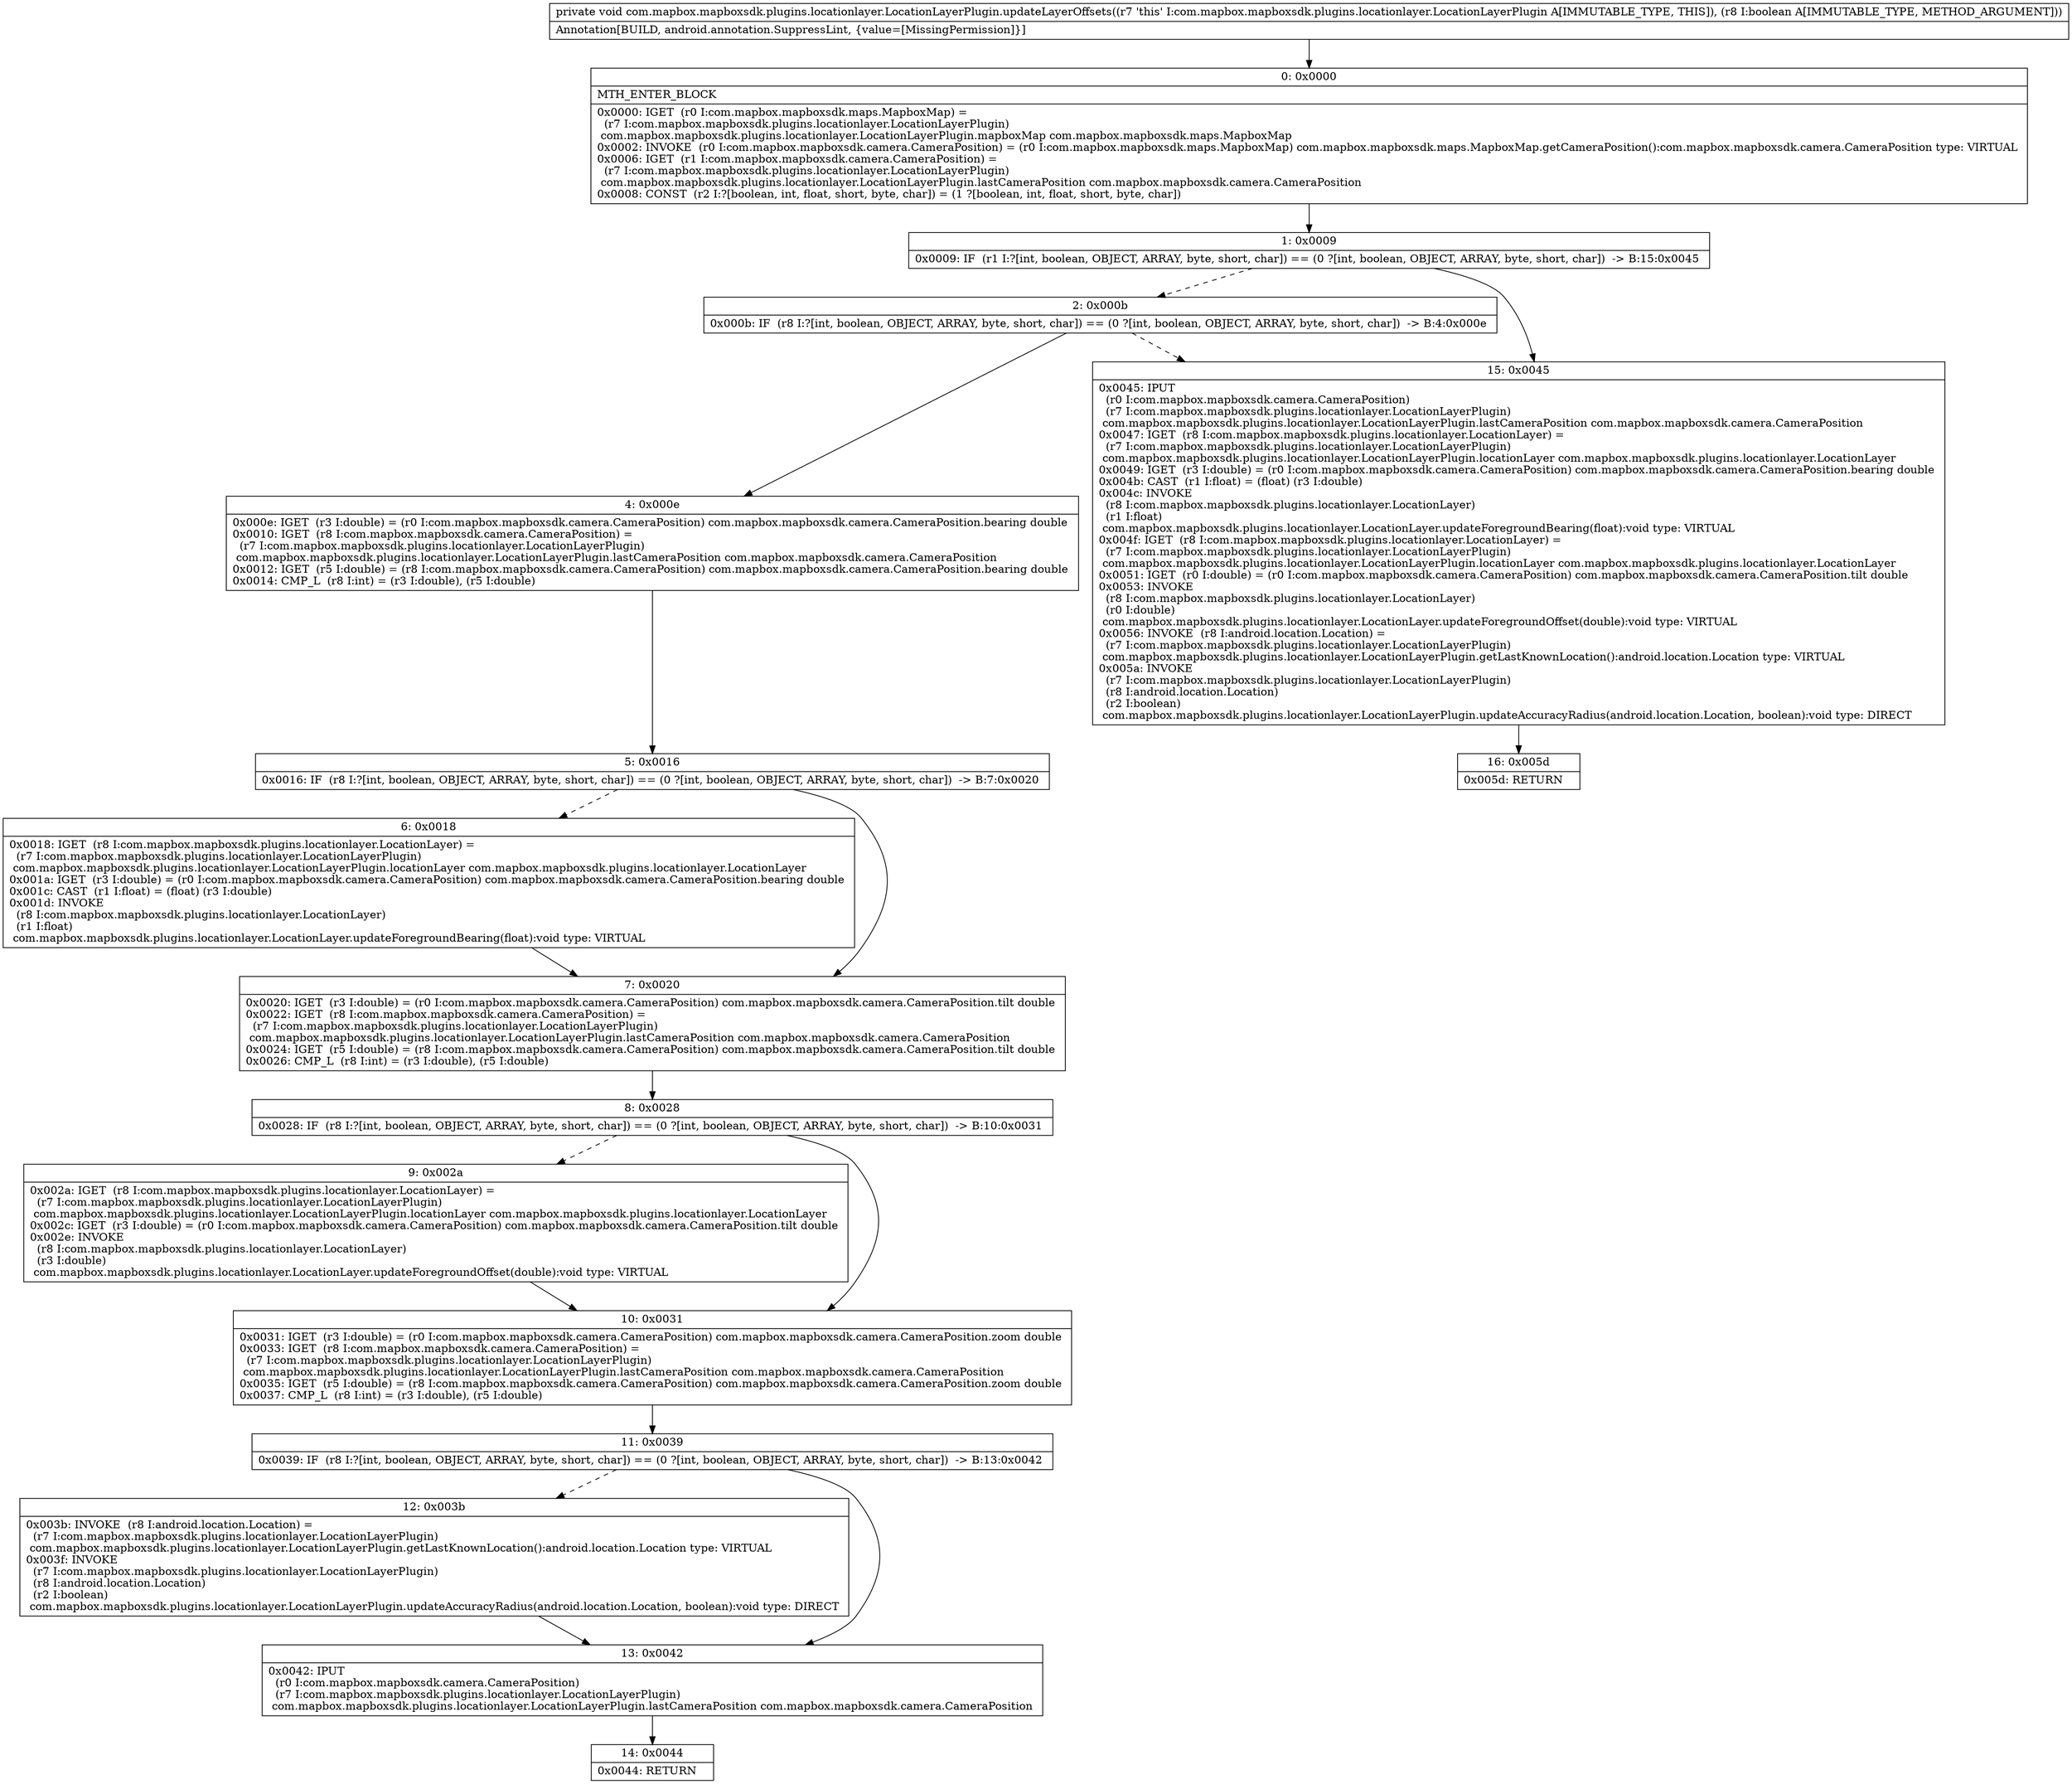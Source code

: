 digraph "CFG forcom.mapbox.mapboxsdk.plugins.locationlayer.LocationLayerPlugin.updateLayerOffsets(Z)V" {
Node_0 [shape=record,label="{0\:\ 0x0000|MTH_ENTER_BLOCK\l|0x0000: IGET  (r0 I:com.mapbox.mapboxsdk.maps.MapboxMap) = \l  (r7 I:com.mapbox.mapboxsdk.plugins.locationlayer.LocationLayerPlugin)\l com.mapbox.mapboxsdk.plugins.locationlayer.LocationLayerPlugin.mapboxMap com.mapbox.mapboxsdk.maps.MapboxMap \l0x0002: INVOKE  (r0 I:com.mapbox.mapboxsdk.camera.CameraPosition) = (r0 I:com.mapbox.mapboxsdk.maps.MapboxMap) com.mapbox.mapboxsdk.maps.MapboxMap.getCameraPosition():com.mapbox.mapboxsdk.camera.CameraPosition type: VIRTUAL \l0x0006: IGET  (r1 I:com.mapbox.mapboxsdk.camera.CameraPosition) = \l  (r7 I:com.mapbox.mapboxsdk.plugins.locationlayer.LocationLayerPlugin)\l com.mapbox.mapboxsdk.plugins.locationlayer.LocationLayerPlugin.lastCameraPosition com.mapbox.mapboxsdk.camera.CameraPosition \l0x0008: CONST  (r2 I:?[boolean, int, float, short, byte, char]) = (1 ?[boolean, int, float, short, byte, char]) \l}"];
Node_1 [shape=record,label="{1\:\ 0x0009|0x0009: IF  (r1 I:?[int, boolean, OBJECT, ARRAY, byte, short, char]) == (0 ?[int, boolean, OBJECT, ARRAY, byte, short, char])  \-\> B:15:0x0045 \l}"];
Node_2 [shape=record,label="{2\:\ 0x000b|0x000b: IF  (r8 I:?[int, boolean, OBJECT, ARRAY, byte, short, char]) == (0 ?[int, boolean, OBJECT, ARRAY, byte, short, char])  \-\> B:4:0x000e \l}"];
Node_4 [shape=record,label="{4\:\ 0x000e|0x000e: IGET  (r3 I:double) = (r0 I:com.mapbox.mapboxsdk.camera.CameraPosition) com.mapbox.mapboxsdk.camera.CameraPosition.bearing double \l0x0010: IGET  (r8 I:com.mapbox.mapboxsdk.camera.CameraPosition) = \l  (r7 I:com.mapbox.mapboxsdk.plugins.locationlayer.LocationLayerPlugin)\l com.mapbox.mapboxsdk.plugins.locationlayer.LocationLayerPlugin.lastCameraPosition com.mapbox.mapboxsdk.camera.CameraPosition \l0x0012: IGET  (r5 I:double) = (r8 I:com.mapbox.mapboxsdk.camera.CameraPosition) com.mapbox.mapboxsdk.camera.CameraPosition.bearing double \l0x0014: CMP_L  (r8 I:int) = (r3 I:double), (r5 I:double) \l}"];
Node_5 [shape=record,label="{5\:\ 0x0016|0x0016: IF  (r8 I:?[int, boolean, OBJECT, ARRAY, byte, short, char]) == (0 ?[int, boolean, OBJECT, ARRAY, byte, short, char])  \-\> B:7:0x0020 \l}"];
Node_6 [shape=record,label="{6\:\ 0x0018|0x0018: IGET  (r8 I:com.mapbox.mapboxsdk.plugins.locationlayer.LocationLayer) = \l  (r7 I:com.mapbox.mapboxsdk.plugins.locationlayer.LocationLayerPlugin)\l com.mapbox.mapboxsdk.plugins.locationlayer.LocationLayerPlugin.locationLayer com.mapbox.mapboxsdk.plugins.locationlayer.LocationLayer \l0x001a: IGET  (r3 I:double) = (r0 I:com.mapbox.mapboxsdk.camera.CameraPosition) com.mapbox.mapboxsdk.camera.CameraPosition.bearing double \l0x001c: CAST  (r1 I:float) = (float) (r3 I:double) \l0x001d: INVOKE  \l  (r8 I:com.mapbox.mapboxsdk.plugins.locationlayer.LocationLayer)\l  (r1 I:float)\l com.mapbox.mapboxsdk.plugins.locationlayer.LocationLayer.updateForegroundBearing(float):void type: VIRTUAL \l}"];
Node_7 [shape=record,label="{7\:\ 0x0020|0x0020: IGET  (r3 I:double) = (r0 I:com.mapbox.mapboxsdk.camera.CameraPosition) com.mapbox.mapboxsdk.camera.CameraPosition.tilt double \l0x0022: IGET  (r8 I:com.mapbox.mapboxsdk.camera.CameraPosition) = \l  (r7 I:com.mapbox.mapboxsdk.plugins.locationlayer.LocationLayerPlugin)\l com.mapbox.mapboxsdk.plugins.locationlayer.LocationLayerPlugin.lastCameraPosition com.mapbox.mapboxsdk.camera.CameraPosition \l0x0024: IGET  (r5 I:double) = (r8 I:com.mapbox.mapboxsdk.camera.CameraPosition) com.mapbox.mapboxsdk.camera.CameraPosition.tilt double \l0x0026: CMP_L  (r8 I:int) = (r3 I:double), (r5 I:double) \l}"];
Node_8 [shape=record,label="{8\:\ 0x0028|0x0028: IF  (r8 I:?[int, boolean, OBJECT, ARRAY, byte, short, char]) == (0 ?[int, boolean, OBJECT, ARRAY, byte, short, char])  \-\> B:10:0x0031 \l}"];
Node_9 [shape=record,label="{9\:\ 0x002a|0x002a: IGET  (r8 I:com.mapbox.mapboxsdk.plugins.locationlayer.LocationLayer) = \l  (r7 I:com.mapbox.mapboxsdk.plugins.locationlayer.LocationLayerPlugin)\l com.mapbox.mapboxsdk.plugins.locationlayer.LocationLayerPlugin.locationLayer com.mapbox.mapboxsdk.plugins.locationlayer.LocationLayer \l0x002c: IGET  (r3 I:double) = (r0 I:com.mapbox.mapboxsdk.camera.CameraPosition) com.mapbox.mapboxsdk.camera.CameraPosition.tilt double \l0x002e: INVOKE  \l  (r8 I:com.mapbox.mapboxsdk.plugins.locationlayer.LocationLayer)\l  (r3 I:double)\l com.mapbox.mapboxsdk.plugins.locationlayer.LocationLayer.updateForegroundOffset(double):void type: VIRTUAL \l}"];
Node_10 [shape=record,label="{10\:\ 0x0031|0x0031: IGET  (r3 I:double) = (r0 I:com.mapbox.mapboxsdk.camera.CameraPosition) com.mapbox.mapboxsdk.camera.CameraPosition.zoom double \l0x0033: IGET  (r8 I:com.mapbox.mapboxsdk.camera.CameraPosition) = \l  (r7 I:com.mapbox.mapboxsdk.plugins.locationlayer.LocationLayerPlugin)\l com.mapbox.mapboxsdk.plugins.locationlayer.LocationLayerPlugin.lastCameraPosition com.mapbox.mapboxsdk.camera.CameraPosition \l0x0035: IGET  (r5 I:double) = (r8 I:com.mapbox.mapboxsdk.camera.CameraPosition) com.mapbox.mapboxsdk.camera.CameraPosition.zoom double \l0x0037: CMP_L  (r8 I:int) = (r3 I:double), (r5 I:double) \l}"];
Node_11 [shape=record,label="{11\:\ 0x0039|0x0039: IF  (r8 I:?[int, boolean, OBJECT, ARRAY, byte, short, char]) == (0 ?[int, boolean, OBJECT, ARRAY, byte, short, char])  \-\> B:13:0x0042 \l}"];
Node_12 [shape=record,label="{12\:\ 0x003b|0x003b: INVOKE  (r8 I:android.location.Location) = \l  (r7 I:com.mapbox.mapboxsdk.plugins.locationlayer.LocationLayerPlugin)\l com.mapbox.mapboxsdk.plugins.locationlayer.LocationLayerPlugin.getLastKnownLocation():android.location.Location type: VIRTUAL \l0x003f: INVOKE  \l  (r7 I:com.mapbox.mapboxsdk.plugins.locationlayer.LocationLayerPlugin)\l  (r8 I:android.location.Location)\l  (r2 I:boolean)\l com.mapbox.mapboxsdk.plugins.locationlayer.LocationLayerPlugin.updateAccuracyRadius(android.location.Location, boolean):void type: DIRECT \l}"];
Node_13 [shape=record,label="{13\:\ 0x0042|0x0042: IPUT  \l  (r0 I:com.mapbox.mapboxsdk.camera.CameraPosition)\l  (r7 I:com.mapbox.mapboxsdk.plugins.locationlayer.LocationLayerPlugin)\l com.mapbox.mapboxsdk.plugins.locationlayer.LocationLayerPlugin.lastCameraPosition com.mapbox.mapboxsdk.camera.CameraPosition \l}"];
Node_14 [shape=record,label="{14\:\ 0x0044|0x0044: RETURN   \l}"];
Node_15 [shape=record,label="{15\:\ 0x0045|0x0045: IPUT  \l  (r0 I:com.mapbox.mapboxsdk.camera.CameraPosition)\l  (r7 I:com.mapbox.mapboxsdk.plugins.locationlayer.LocationLayerPlugin)\l com.mapbox.mapboxsdk.plugins.locationlayer.LocationLayerPlugin.lastCameraPosition com.mapbox.mapboxsdk.camera.CameraPosition \l0x0047: IGET  (r8 I:com.mapbox.mapboxsdk.plugins.locationlayer.LocationLayer) = \l  (r7 I:com.mapbox.mapboxsdk.plugins.locationlayer.LocationLayerPlugin)\l com.mapbox.mapboxsdk.plugins.locationlayer.LocationLayerPlugin.locationLayer com.mapbox.mapboxsdk.plugins.locationlayer.LocationLayer \l0x0049: IGET  (r3 I:double) = (r0 I:com.mapbox.mapboxsdk.camera.CameraPosition) com.mapbox.mapboxsdk.camera.CameraPosition.bearing double \l0x004b: CAST  (r1 I:float) = (float) (r3 I:double) \l0x004c: INVOKE  \l  (r8 I:com.mapbox.mapboxsdk.plugins.locationlayer.LocationLayer)\l  (r1 I:float)\l com.mapbox.mapboxsdk.plugins.locationlayer.LocationLayer.updateForegroundBearing(float):void type: VIRTUAL \l0x004f: IGET  (r8 I:com.mapbox.mapboxsdk.plugins.locationlayer.LocationLayer) = \l  (r7 I:com.mapbox.mapboxsdk.plugins.locationlayer.LocationLayerPlugin)\l com.mapbox.mapboxsdk.plugins.locationlayer.LocationLayerPlugin.locationLayer com.mapbox.mapboxsdk.plugins.locationlayer.LocationLayer \l0x0051: IGET  (r0 I:double) = (r0 I:com.mapbox.mapboxsdk.camera.CameraPosition) com.mapbox.mapboxsdk.camera.CameraPosition.tilt double \l0x0053: INVOKE  \l  (r8 I:com.mapbox.mapboxsdk.plugins.locationlayer.LocationLayer)\l  (r0 I:double)\l com.mapbox.mapboxsdk.plugins.locationlayer.LocationLayer.updateForegroundOffset(double):void type: VIRTUAL \l0x0056: INVOKE  (r8 I:android.location.Location) = \l  (r7 I:com.mapbox.mapboxsdk.plugins.locationlayer.LocationLayerPlugin)\l com.mapbox.mapboxsdk.plugins.locationlayer.LocationLayerPlugin.getLastKnownLocation():android.location.Location type: VIRTUAL \l0x005a: INVOKE  \l  (r7 I:com.mapbox.mapboxsdk.plugins.locationlayer.LocationLayerPlugin)\l  (r8 I:android.location.Location)\l  (r2 I:boolean)\l com.mapbox.mapboxsdk.plugins.locationlayer.LocationLayerPlugin.updateAccuracyRadius(android.location.Location, boolean):void type: DIRECT \l}"];
Node_16 [shape=record,label="{16\:\ 0x005d|0x005d: RETURN   \l}"];
MethodNode[shape=record,label="{private void com.mapbox.mapboxsdk.plugins.locationlayer.LocationLayerPlugin.updateLayerOffsets((r7 'this' I:com.mapbox.mapboxsdk.plugins.locationlayer.LocationLayerPlugin A[IMMUTABLE_TYPE, THIS]), (r8 I:boolean A[IMMUTABLE_TYPE, METHOD_ARGUMENT]))  | Annotation[BUILD, android.annotation.SuppressLint, \{value=[MissingPermission]\}]\l}"];
MethodNode -> Node_0;
Node_0 -> Node_1;
Node_1 -> Node_2[style=dashed];
Node_1 -> Node_15;
Node_2 -> Node_4;
Node_2 -> Node_15[style=dashed];
Node_4 -> Node_5;
Node_5 -> Node_6[style=dashed];
Node_5 -> Node_7;
Node_6 -> Node_7;
Node_7 -> Node_8;
Node_8 -> Node_9[style=dashed];
Node_8 -> Node_10;
Node_9 -> Node_10;
Node_10 -> Node_11;
Node_11 -> Node_12[style=dashed];
Node_11 -> Node_13;
Node_12 -> Node_13;
Node_13 -> Node_14;
Node_15 -> Node_16;
}


